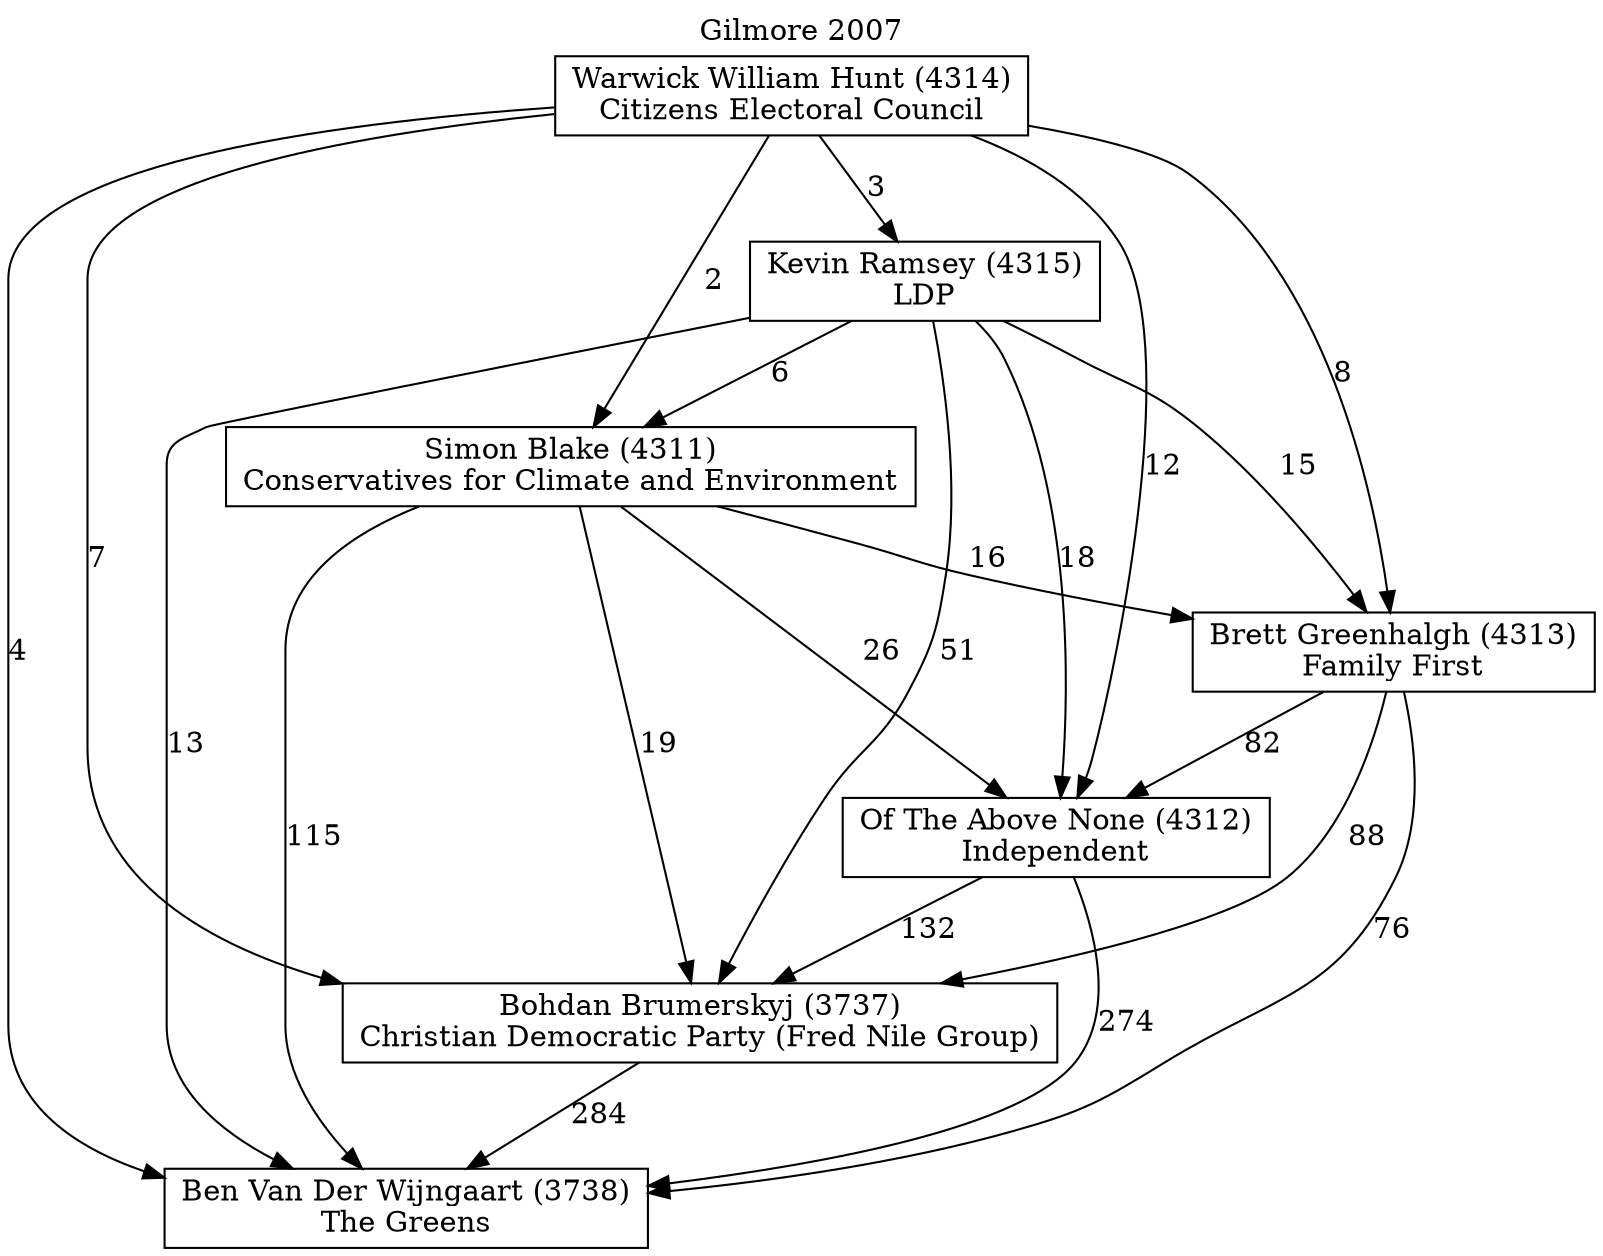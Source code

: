 // House preference flow
digraph "Ben Van Der Wijngaart (3738)_Gilmore_2007" {
	graph [label="Gilmore 2007" labelloc=t mclimit=10]
	node [shape=box]
	"Ben Van Der Wijngaart (3738)" [label="Ben Van Der Wijngaart (3738)
The Greens"]
	"Bohdan Brumerskyj (3737)" [label="Bohdan Brumerskyj (3737)
Christian Democratic Party (Fred Nile Group)"]
	"Brett Greenhalgh (4313)" [label="Brett Greenhalgh (4313)
Family First"]
	"Kevin Ramsey (4315)" [label="Kevin Ramsey (4315)
LDP"]
	"Of The Above None (4312)" [label="Of The Above None (4312)
Independent"]
	"Simon Blake (4311)" [label="Simon Blake (4311)
Conservatives for Climate and Environment"]
	"Warwick William Hunt (4314)" [label="Warwick William Hunt (4314)
Citizens Electoral Council"]
	"Bohdan Brumerskyj (3737)" -> "Ben Van Der Wijngaart (3738)" [label=284]
	"Brett Greenhalgh (4313)" -> "Ben Van Der Wijngaart (3738)" [label=76]
	"Brett Greenhalgh (4313)" -> "Bohdan Brumerskyj (3737)" [label=88]
	"Brett Greenhalgh (4313)" -> "Of The Above None (4312)" [label=82]
	"Kevin Ramsey (4315)" -> "Ben Van Der Wijngaart (3738)" [label=13]
	"Kevin Ramsey (4315)" -> "Bohdan Brumerskyj (3737)" [label=51]
	"Kevin Ramsey (4315)" -> "Brett Greenhalgh (4313)" [label=15]
	"Kevin Ramsey (4315)" -> "Of The Above None (4312)" [label=18]
	"Kevin Ramsey (4315)" -> "Simon Blake (4311)" [label=6]
	"Of The Above None (4312)" -> "Ben Van Der Wijngaart (3738)" [label=274]
	"Of The Above None (4312)" -> "Bohdan Brumerskyj (3737)" [label=132]
	"Simon Blake (4311)" -> "Ben Van Der Wijngaart (3738)" [label=115]
	"Simon Blake (4311)" -> "Bohdan Brumerskyj (3737)" [label=19]
	"Simon Blake (4311)" -> "Brett Greenhalgh (4313)" [label=16]
	"Simon Blake (4311)" -> "Of The Above None (4312)" [label=26]
	"Warwick William Hunt (4314)" -> "Ben Van Der Wijngaart (3738)" [label=4]
	"Warwick William Hunt (4314)" -> "Bohdan Brumerskyj (3737)" [label=7]
	"Warwick William Hunt (4314)" -> "Brett Greenhalgh (4313)" [label=8]
	"Warwick William Hunt (4314)" -> "Kevin Ramsey (4315)" [label=3]
	"Warwick William Hunt (4314)" -> "Of The Above None (4312)" [label=12]
	"Warwick William Hunt (4314)" -> "Simon Blake (4311)" [label=2]
}
